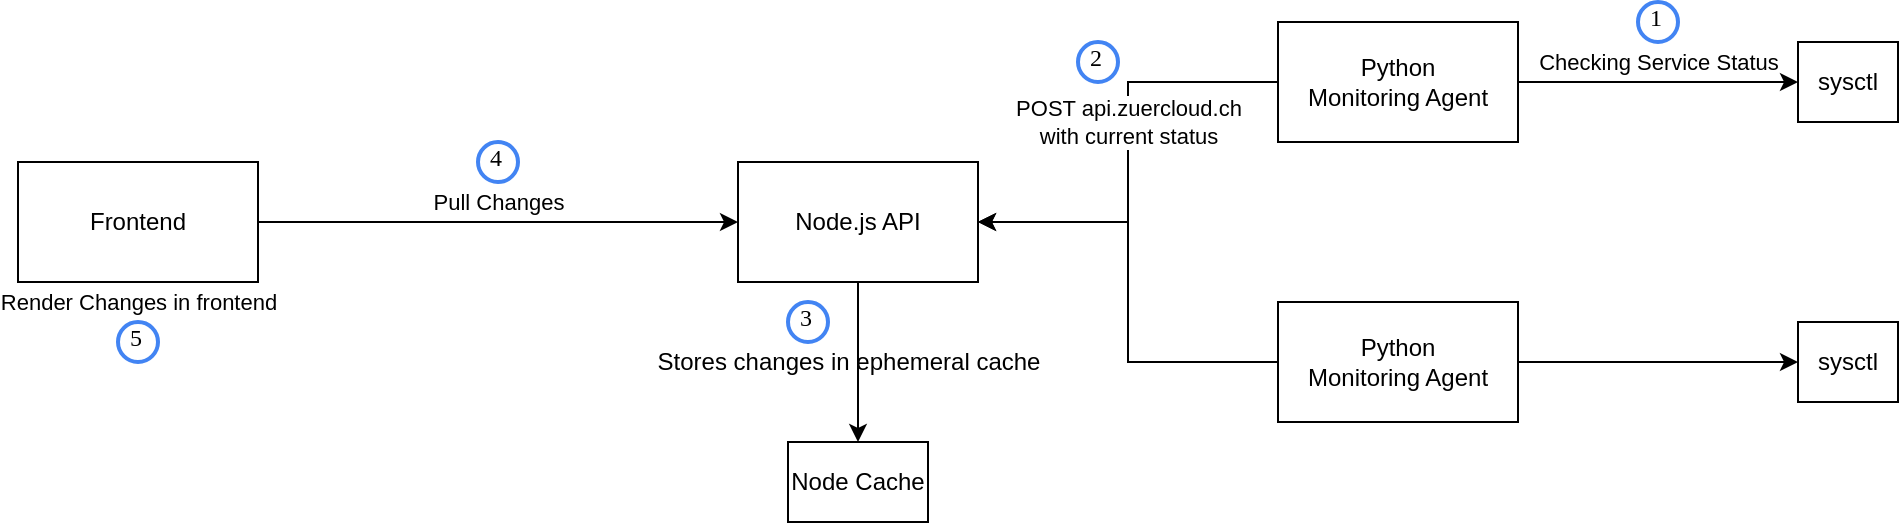 <mxfile version="20.5.3" type="device"><diagram id="kskrDMliiG2Jo3hTRNPL" name="Page-1"><mxGraphModel dx="813" dy="514" grid="1" gridSize="10" guides="1" tooltips="1" connect="1" arrows="1" fold="1" page="1" pageScale="1" pageWidth="3300" pageHeight="2339" math="0" shadow="0"><root><mxCell id="0"/><mxCell id="1" parent="0"/><mxCell id="14Hv2Pox3U_hdLlaHNQw-12" style="edgeStyle=orthogonalEdgeStyle;rounded=0;orthogonalLoop=1;jettySize=auto;html=1;entryX=0;entryY=0.5;entryDx=0;entryDy=0;" edge="1" parent="1" source="14Hv2Pox3U_hdLlaHNQw-1" target="14Hv2Pox3U_hdLlaHNQw-11"><mxGeometry relative="1" as="geometry"/></mxCell><mxCell id="14Hv2Pox3U_hdLlaHNQw-13" value="Checking Service Status" style="edgeLabel;html=1;align=center;verticalAlign=middle;resizable=0;points=[];" vertex="1" connectable="0" parent="14Hv2Pox3U_hdLlaHNQw-12"><mxGeometry x="0.322" y="2" relative="1" as="geometry"><mxPoint x="-23" y="-8" as="offset"/></mxGeometry></mxCell><mxCell id="14Hv2Pox3U_hdLlaHNQw-14" style="edgeStyle=orthogonalEdgeStyle;rounded=0;orthogonalLoop=1;jettySize=auto;html=1;entryX=1;entryY=0.5;entryDx=0;entryDy=0;" edge="1" parent="1" source="14Hv2Pox3U_hdLlaHNQw-1" target="14Hv2Pox3U_hdLlaHNQw-3"><mxGeometry relative="1" as="geometry"/></mxCell><mxCell id="14Hv2Pox3U_hdLlaHNQw-18" value="&lt;div&gt;POST api.zuercloud.ch&lt;/div&gt;&lt;div&gt;with current status&lt;br&gt;&lt;/div&gt;" style="edgeLabel;html=1;align=center;verticalAlign=middle;resizable=0;points=[];" vertex="1" connectable="0" parent="14Hv2Pox3U_hdLlaHNQw-14"><mxGeometry x="-0.197" relative="1" as="geometry"><mxPoint y="6" as="offset"/></mxGeometry></mxCell><mxCell id="14Hv2Pox3U_hdLlaHNQw-1" value="&lt;div&gt;Python &lt;br&gt;&lt;/div&gt;&lt;div&gt;Monitoring Agent&lt;/div&gt;" style="rounded=0;whiteSpace=wrap;html=1;" vertex="1" parent="1"><mxGeometry x="1240" y="290" width="120" height="60" as="geometry"/></mxCell><mxCell id="14Hv2Pox3U_hdLlaHNQw-6" style="edgeStyle=orthogonalEdgeStyle;rounded=0;orthogonalLoop=1;jettySize=auto;html=1;entryX=0;entryY=0.5;entryDx=0;entryDy=0;" edge="1" parent="1" source="14Hv2Pox3U_hdLlaHNQw-2" target="14Hv2Pox3U_hdLlaHNQw-3"><mxGeometry relative="1" as="geometry"/></mxCell><mxCell id="14Hv2Pox3U_hdLlaHNQw-8" value="Pull Changes" style="edgeLabel;html=1;align=center;verticalAlign=middle;resizable=0;points=[];" vertex="1" connectable="0" parent="14Hv2Pox3U_hdLlaHNQw-6"><mxGeometry x="0.204" y="-1" relative="1" as="geometry"><mxPoint x="-25" y="-11" as="offset"/></mxGeometry></mxCell><mxCell id="14Hv2Pox3U_hdLlaHNQw-9" value="Render Changes in frontend" style="edgeLabel;html=1;align=center;verticalAlign=middle;resizable=0;points=[];" vertex="1" connectable="0" parent="14Hv2Pox3U_hdLlaHNQw-6"><mxGeometry x="0.289" y="2" relative="1" as="geometry"><mxPoint x="-215" y="42" as="offset"/></mxGeometry></mxCell><mxCell id="14Hv2Pox3U_hdLlaHNQw-2" value="Frontend" style="rounded=0;whiteSpace=wrap;html=1;" vertex="1" parent="1"><mxGeometry x="610" y="360" width="120" height="60" as="geometry"/></mxCell><mxCell id="14Hv2Pox3U_hdLlaHNQw-24" style="edgeStyle=orthogonalEdgeStyle;rounded=0;orthogonalLoop=1;jettySize=auto;html=1;entryX=0.5;entryY=0;entryDx=0;entryDy=0;" edge="1" parent="1" source="14Hv2Pox3U_hdLlaHNQw-3" target="14Hv2Pox3U_hdLlaHNQw-23"><mxGeometry relative="1" as="geometry"/></mxCell><mxCell id="14Hv2Pox3U_hdLlaHNQw-3" value="Node.js API" style="rounded=0;whiteSpace=wrap;html=1;" vertex="1" parent="1"><mxGeometry x="970" y="360" width="120" height="60" as="geometry"/></mxCell><mxCell id="14Hv2Pox3U_hdLlaHNQw-16" style="edgeStyle=orthogonalEdgeStyle;rounded=0;orthogonalLoop=1;jettySize=auto;html=1;entryX=0;entryY=0.5;entryDx=0;entryDy=0;" edge="1" parent="1" source="14Hv2Pox3U_hdLlaHNQw-4" target="14Hv2Pox3U_hdLlaHNQw-15"><mxGeometry relative="1" as="geometry"/></mxCell><mxCell id="14Hv2Pox3U_hdLlaHNQw-17" style="edgeStyle=orthogonalEdgeStyle;rounded=0;orthogonalLoop=1;jettySize=auto;html=1;entryX=1;entryY=0.5;entryDx=0;entryDy=0;" edge="1" parent="1" source="14Hv2Pox3U_hdLlaHNQw-4" target="14Hv2Pox3U_hdLlaHNQw-3"><mxGeometry relative="1" as="geometry"/></mxCell><mxCell id="14Hv2Pox3U_hdLlaHNQw-4" value="&lt;div&gt;Python&lt;/div&gt;&lt;div&gt;Monitoring Agent&lt;/div&gt;" style="rounded=0;whiteSpace=wrap;html=1;" vertex="1" parent="1"><mxGeometry x="1240" y="430" width="120" height="60" as="geometry"/></mxCell><mxCell id="14Hv2Pox3U_hdLlaHNQw-11" value="sysctl" style="rounded=0;whiteSpace=wrap;html=1;" vertex="1" parent="1"><mxGeometry x="1500" y="300" width="50" height="40" as="geometry"/></mxCell><mxCell id="14Hv2Pox3U_hdLlaHNQw-15" value="sysctl" style="rounded=0;whiteSpace=wrap;html=1;" vertex="1" parent="1"><mxGeometry x="1500" y="440" width="50" height="40" as="geometry"/></mxCell><mxCell id="14Hv2Pox3U_hdLlaHNQw-19" value="1" style="ellipse;whiteSpace=wrap;html=1;aspect=fixed;strokeWidth=2;fontFamily=Tahoma;spacingBottom=4;spacingRight=2;strokeColor=#4284F3;" vertex="1" parent="1"><mxGeometry x="1420" y="280" width="20" height="20" as="geometry"/></mxCell><mxCell id="14Hv2Pox3U_hdLlaHNQw-20" value="2" style="ellipse;whiteSpace=wrap;html=1;aspect=fixed;strokeWidth=2;fontFamily=Tahoma;spacingBottom=4;spacingRight=2;strokeColor=#4284F3;" vertex="1" parent="1"><mxGeometry x="1140" y="300" width="20" height="20" as="geometry"/></mxCell><mxCell id="14Hv2Pox3U_hdLlaHNQw-21" value="3" style="ellipse;whiteSpace=wrap;html=1;aspect=fixed;strokeWidth=2;fontFamily=Tahoma;spacingBottom=4;spacingRight=2;strokeColor=#4284F3;" vertex="1" parent="1"><mxGeometry x="995" y="430" width="20" height="20" as="geometry"/></mxCell><mxCell id="14Hv2Pox3U_hdLlaHNQw-22" value="4" style="ellipse;whiteSpace=wrap;html=1;aspect=fixed;strokeWidth=2;fontFamily=Tahoma;spacingBottom=4;spacingRight=2;strokeColor=#4284F3;" vertex="1" parent="1"><mxGeometry x="840" y="350" width="20" height="20" as="geometry"/></mxCell><mxCell id="14Hv2Pox3U_hdLlaHNQw-23" value="Node Cache" style="rounded=0;whiteSpace=wrap;html=1;" vertex="1" parent="1"><mxGeometry x="995" y="500" width="70" height="40" as="geometry"/></mxCell><mxCell id="14Hv2Pox3U_hdLlaHNQw-25" value="Stores changes in ephemeral cache" style="text;html=1;align=center;verticalAlign=middle;resizable=0;points=[];autosize=1;strokeColor=none;fillColor=none;" vertex="1" parent="1"><mxGeometry x="915" y="445" width="220" height="30" as="geometry"/></mxCell><mxCell id="14Hv2Pox3U_hdLlaHNQw-27" value="5" style="ellipse;whiteSpace=wrap;html=1;aspect=fixed;strokeWidth=2;fontFamily=Tahoma;spacingBottom=4;spacingRight=2;strokeColor=#4284F3;" vertex="1" parent="1"><mxGeometry x="660" y="440" width="20" height="20" as="geometry"/></mxCell></root></mxGraphModel></diagram></mxfile>